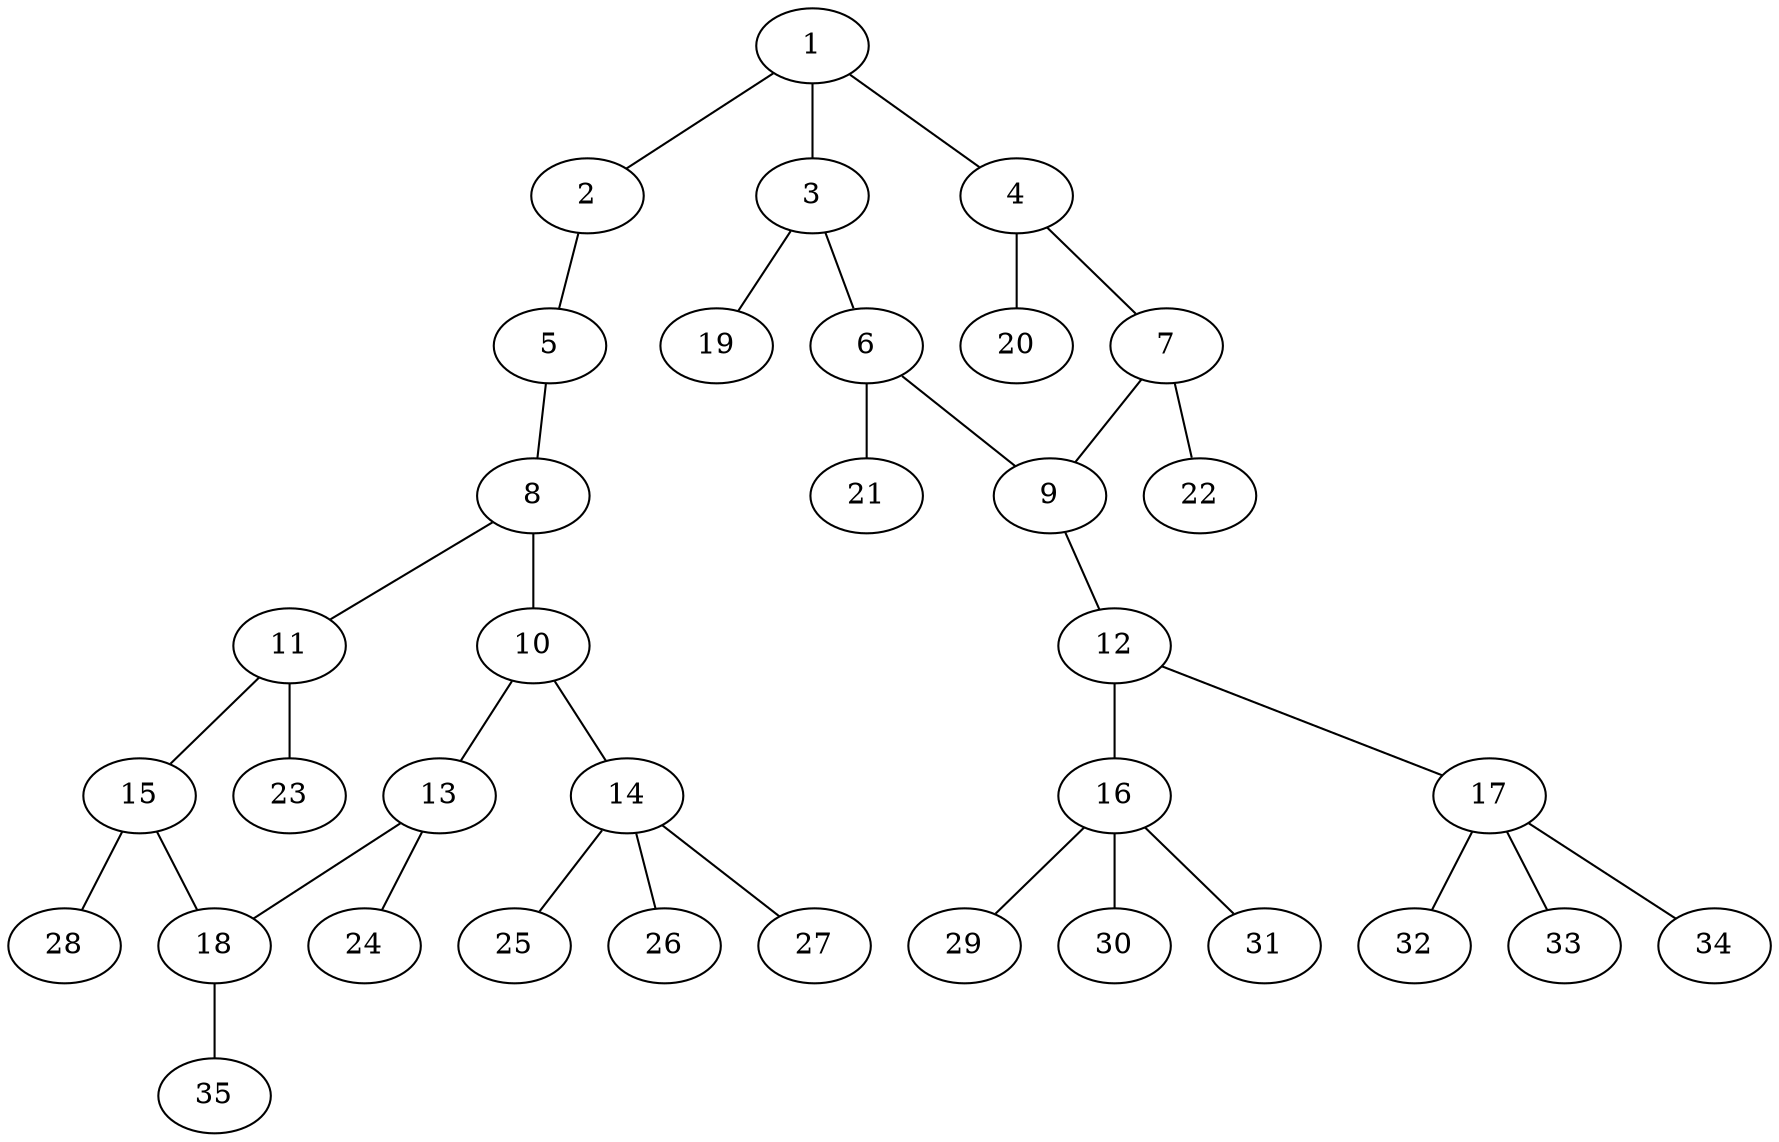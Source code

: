 graph molecule_2191 {
	1	 [chem=C];
	2	 [chem=N];
	1 -- 2	 [valence=1];
	3	 [chem=C];
	1 -- 3	 [valence=1];
	4	 [chem=C];
	1 -- 4	 [valence=2];
	5	 [chem=N];
	2 -- 5	 [valence=2];
	6	 [chem=C];
	3 -- 6	 [valence=2];
	19	 [chem=H];
	3 -- 19	 [valence=1];
	7	 [chem=C];
	4 -- 7	 [valence=1];
	20	 [chem=H];
	4 -- 20	 [valence=1];
	8	 [chem=C];
	5 -- 8	 [valence=1];
	9	 [chem=C];
	6 -- 9	 [valence=1];
	21	 [chem=H];
	6 -- 21	 [valence=1];
	7 -- 9	 [valence=2];
	22	 [chem=H];
	7 -- 22	 [valence=1];
	10	 [chem=C];
	8 -- 10	 [valence=2];
	11	 [chem=C];
	8 -- 11	 [valence=1];
	12	 [chem=N];
	9 -- 12	 [valence=1];
	13	 [chem=C];
	10 -- 13	 [valence=1];
	14	 [chem=C];
	10 -- 14	 [valence=1];
	15	 [chem=C];
	11 -- 15	 [valence=2];
	23	 [chem=H];
	11 -- 23	 [valence=1];
	16	 [chem=C];
	12 -- 16	 [valence=1];
	17	 [chem=C];
	12 -- 17	 [valence=1];
	18	 [chem=C];
	13 -- 18	 [valence=2];
	24	 [chem=H];
	13 -- 24	 [valence=1];
	25	 [chem=H];
	14 -- 25	 [valence=1];
	26	 [chem=H];
	14 -- 26	 [valence=1];
	27	 [chem=H];
	14 -- 27	 [valence=1];
	15 -- 18	 [valence=1];
	28	 [chem=H];
	15 -- 28	 [valence=1];
	29	 [chem=H];
	16 -- 29	 [valence=1];
	30	 [chem=H];
	16 -- 30	 [valence=1];
	31	 [chem=H];
	16 -- 31	 [valence=1];
	32	 [chem=H];
	17 -- 32	 [valence=1];
	33	 [chem=H];
	17 -- 33	 [valence=1];
	34	 [chem=H];
	17 -- 34	 [valence=1];
	35	 [chem=H];
	18 -- 35	 [valence=1];
}
